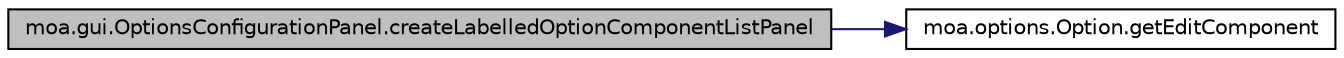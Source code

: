 digraph G
{
  edge [fontname="Helvetica",fontsize="10",labelfontname="Helvetica",labelfontsize="10"];
  node [fontname="Helvetica",fontsize="10",shape=record];
  rankdir=LR;
  Node1 [label="moa.gui.OptionsConfigurationPanel.createLabelledOptionComponentListPanel",height=0.2,width=0.4,color="black", fillcolor="grey75", style="filled" fontcolor="black"];
  Node1 -> Node2 [color="midnightblue",fontsize="10",style="solid",fontname="Helvetica"];
  Node2 [label="moa.options.Option.getEditComponent",height=0.2,width=0.4,color="black", fillcolor="white", style="filled",URL="$interfacemoa_1_1options_1_1Option.html#abaeed1a5f4a5e9c2c002121653324b35",tooltip="Gets the GUI component to edit."];
}
